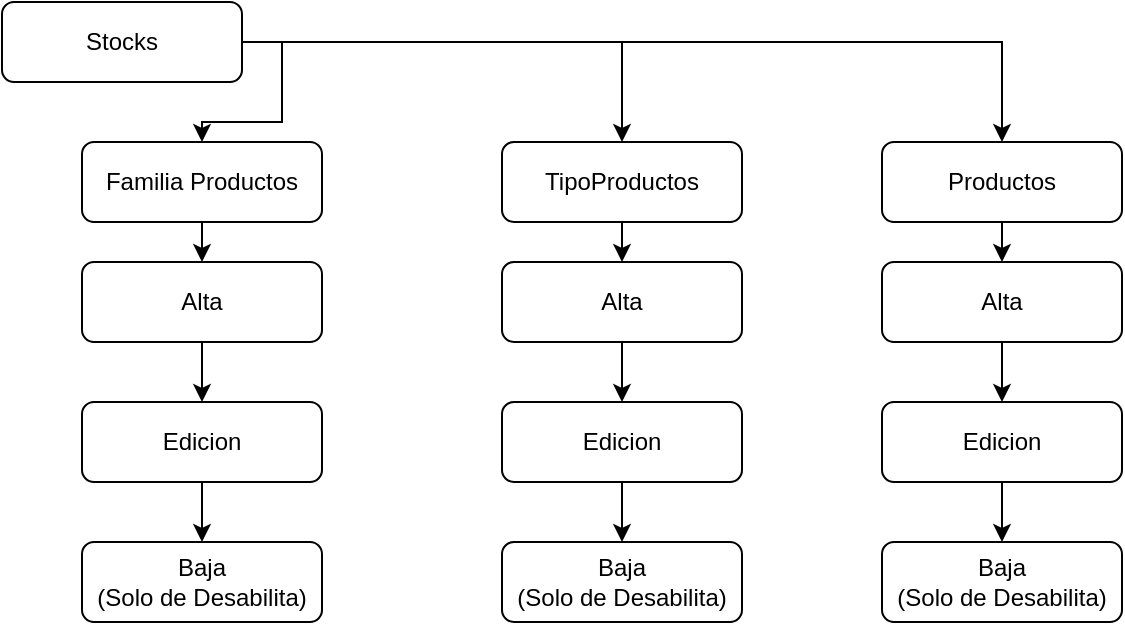 <mxfile version="21.6.9" type="github">
  <diagram id="C5RBs43oDa-KdzZeNtuy" name="Page-1">
    <mxGraphModel dx="1434" dy="729" grid="1" gridSize="10" guides="1" tooltips="1" connect="1" arrows="1" fold="1" page="1" pageScale="1" pageWidth="827" pageHeight="1169" math="0" shadow="0">
      <root>
        <mxCell id="WIyWlLk6GJQsqaUBKTNV-0" />
        <mxCell id="WIyWlLk6GJQsqaUBKTNV-1" parent="WIyWlLk6GJQsqaUBKTNV-0" />
        <mxCell id="6Mvpwx36Kyq_BM4_CDGC-3" style="edgeStyle=orthogonalEdgeStyle;rounded=0;orthogonalLoop=1;jettySize=auto;html=1;exitX=1;exitY=0.5;exitDx=0;exitDy=0;entryX=0.5;entryY=0;entryDx=0;entryDy=0;" parent="WIyWlLk6GJQsqaUBKTNV-1" source="WIyWlLk6GJQsqaUBKTNV-3" target="6Mvpwx36Kyq_BM4_CDGC-0" edge="1">
          <mxGeometry relative="1" as="geometry" />
        </mxCell>
        <mxCell id="6Mvpwx36Kyq_BM4_CDGC-4" style="edgeStyle=orthogonalEdgeStyle;rounded=0;orthogonalLoop=1;jettySize=auto;html=1;exitX=1;exitY=0.5;exitDx=0;exitDy=0;entryX=0.5;entryY=0;entryDx=0;entryDy=0;" parent="WIyWlLk6GJQsqaUBKTNV-1" source="WIyWlLk6GJQsqaUBKTNV-3" target="6Mvpwx36Kyq_BM4_CDGC-1" edge="1">
          <mxGeometry relative="1" as="geometry" />
        </mxCell>
        <mxCell id="6Mvpwx36Kyq_BM4_CDGC-5" style="edgeStyle=orthogonalEdgeStyle;rounded=0;orthogonalLoop=1;jettySize=auto;html=1;exitX=1;exitY=0.5;exitDx=0;exitDy=0;entryX=0.5;entryY=0;entryDx=0;entryDy=0;" parent="WIyWlLk6GJQsqaUBKTNV-1" source="WIyWlLk6GJQsqaUBKTNV-3" target="6Mvpwx36Kyq_BM4_CDGC-2" edge="1">
          <mxGeometry relative="1" as="geometry" />
        </mxCell>
        <mxCell id="WIyWlLk6GJQsqaUBKTNV-3" value="Stocks" style="rounded=1;whiteSpace=wrap;html=1;fontSize=12;glass=0;strokeWidth=1;shadow=0;" parent="WIyWlLk6GJQsqaUBKTNV-1" vertex="1">
          <mxGeometry x="30" y="130" width="120" height="40" as="geometry" />
        </mxCell>
        <mxCell id="6Mvpwx36Kyq_BM4_CDGC-15" style="edgeStyle=orthogonalEdgeStyle;rounded=0;orthogonalLoop=1;jettySize=auto;html=1;exitX=0.5;exitY=1;exitDx=0;exitDy=0;entryX=0.5;entryY=0;entryDx=0;entryDy=0;" parent="WIyWlLk6GJQsqaUBKTNV-1" source="6Mvpwx36Kyq_BM4_CDGC-0" target="6Mvpwx36Kyq_BM4_CDGC-6" edge="1">
          <mxGeometry relative="1" as="geometry" />
        </mxCell>
        <mxCell id="6Mvpwx36Kyq_BM4_CDGC-0" value="Familia Productos" style="rounded=1;whiteSpace=wrap;html=1;" parent="WIyWlLk6GJQsqaUBKTNV-1" vertex="1">
          <mxGeometry x="70" y="200" width="120" height="40" as="geometry" />
        </mxCell>
        <mxCell id="6Mvpwx36Kyq_BM4_CDGC-18" style="edgeStyle=orthogonalEdgeStyle;rounded=0;orthogonalLoop=1;jettySize=auto;html=1;exitX=0.5;exitY=1;exitDx=0;exitDy=0;entryX=0.5;entryY=0;entryDx=0;entryDy=0;" parent="WIyWlLk6GJQsqaUBKTNV-1" source="6Mvpwx36Kyq_BM4_CDGC-1" target="6Mvpwx36Kyq_BM4_CDGC-9" edge="1">
          <mxGeometry relative="1" as="geometry" />
        </mxCell>
        <mxCell id="6Mvpwx36Kyq_BM4_CDGC-1" value="TipoProductos" style="rounded=1;whiteSpace=wrap;html=1;" parent="WIyWlLk6GJQsqaUBKTNV-1" vertex="1">
          <mxGeometry x="280" y="200" width="120" height="40" as="geometry" />
        </mxCell>
        <mxCell id="6Mvpwx36Kyq_BM4_CDGC-21" style="edgeStyle=orthogonalEdgeStyle;rounded=0;orthogonalLoop=1;jettySize=auto;html=1;exitX=0.5;exitY=1;exitDx=0;exitDy=0;entryX=0.5;entryY=0;entryDx=0;entryDy=0;" parent="WIyWlLk6GJQsqaUBKTNV-1" source="6Mvpwx36Kyq_BM4_CDGC-2" target="6Mvpwx36Kyq_BM4_CDGC-12" edge="1">
          <mxGeometry relative="1" as="geometry" />
        </mxCell>
        <mxCell id="6Mvpwx36Kyq_BM4_CDGC-2" value="Productos" style="rounded=1;whiteSpace=wrap;html=1;" parent="WIyWlLk6GJQsqaUBKTNV-1" vertex="1">
          <mxGeometry x="470" y="200" width="120" height="40" as="geometry" />
        </mxCell>
        <mxCell id="6Mvpwx36Kyq_BM4_CDGC-16" style="edgeStyle=orthogonalEdgeStyle;rounded=0;orthogonalLoop=1;jettySize=auto;html=1;exitX=0.5;exitY=1;exitDx=0;exitDy=0;entryX=0.5;entryY=0;entryDx=0;entryDy=0;" parent="WIyWlLk6GJQsqaUBKTNV-1" source="6Mvpwx36Kyq_BM4_CDGC-6" target="6Mvpwx36Kyq_BM4_CDGC-7" edge="1">
          <mxGeometry relative="1" as="geometry" />
        </mxCell>
        <mxCell id="6Mvpwx36Kyq_BM4_CDGC-6" value="Alta" style="rounded=1;whiteSpace=wrap;html=1;" parent="WIyWlLk6GJQsqaUBKTNV-1" vertex="1">
          <mxGeometry x="70" y="260" width="120" height="40" as="geometry" />
        </mxCell>
        <mxCell id="6Mvpwx36Kyq_BM4_CDGC-17" style="edgeStyle=orthogonalEdgeStyle;rounded=0;orthogonalLoop=1;jettySize=auto;html=1;exitX=0.5;exitY=1;exitDx=0;exitDy=0;entryX=0.5;entryY=0;entryDx=0;entryDy=0;" parent="WIyWlLk6GJQsqaUBKTNV-1" source="6Mvpwx36Kyq_BM4_CDGC-7" target="6Mvpwx36Kyq_BM4_CDGC-8" edge="1">
          <mxGeometry relative="1" as="geometry" />
        </mxCell>
        <mxCell id="6Mvpwx36Kyq_BM4_CDGC-7" value="Edicion" style="rounded=1;whiteSpace=wrap;html=1;" parent="WIyWlLk6GJQsqaUBKTNV-1" vertex="1">
          <mxGeometry x="70" y="330" width="120" height="40" as="geometry" />
        </mxCell>
        <mxCell id="6Mvpwx36Kyq_BM4_CDGC-8" value="&lt;div&gt;Baja&lt;/div&gt;&lt;div&gt;(Solo de Desabilita)&lt;br&gt;&lt;/div&gt;" style="rounded=1;whiteSpace=wrap;html=1;" parent="WIyWlLk6GJQsqaUBKTNV-1" vertex="1">
          <mxGeometry x="70" y="400" width="120" height="40" as="geometry" />
        </mxCell>
        <mxCell id="6Mvpwx36Kyq_BM4_CDGC-19" style="edgeStyle=orthogonalEdgeStyle;rounded=0;orthogonalLoop=1;jettySize=auto;html=1;exitX=0.5;exitY=1;exitDx=0;exitDy=0;entryX=0.5;entryY=0;entryDx=0;entryDy=0;" parent="WIyWlLk6GJQsqaUBKTNV-1" source="6Mvpwx36Kyq_BM4_CDGC-9" target="6Mvpwx36Kyq_BM4_CDGC-10" edge="1">
          <mxGeometry relative="1" as="geometry" />
        </mxCell>
        <mxCell id="6Mvpwx36Kyq_BM4_CDGC-9" value="Alta" style="rounded=1;whiteSpace=wrap;html=1;" parent="WIyWlLk6GJQsqaUBKTNV-1" vertex="1">
          <mxGeometry x="280" y="260" width="120" height="40" as="geometry" />
        </mxCell>
        <mxCell id="6Mvpwx36Kyq_BM4_CDGC-20" style="edgeStyle=orthogonalEdgeStyle;rounded=0;orthogonalLoop=1;jettySize=auto;html=1;exitX=0.5;exitY=1;exitDx=0;exitDy=0;entryX=0.5;entryY=0;entryDx=0;entryDy=0;" parent="WIyWlLk6GJQsqaUBKTNV-1" source="6Mvpwx36Kyq_BM4_CDGC-10" target="6Mvpwx36Kyq_BM4_CDGC-11" edge="1">
          <mxGeometry relative="1" as="geometry" />
        </mxCell>
        <mxCell id="6Mvpwx36Kyq_BM4_CDGC-10" value="Edicion" style="rounded=1;whiteSpace=wrap;html=1;" parent="WIyWlLk6GJQsqaUBKTNV-1" vertex="1">
          <mxGeometry x="280" y="330" width="120" height="40" as="geometry" />
        </mxCell>
        <mxCell id="6Mvpwx36Kyq_BM4_CDGC-11" value="&lt;div&gt;Baja&lt;/div&gt;&lt;div&gt;(Solo de Desabilita)&lt;br&gt;&lt;/div&gt;" style="rounded=1;whiteSpace=wrap;html=1;" parent="WIyWlLk6GJQsqaUBKTNV-1" vertex="1">
          <mxGeometry x="280" y="400" width="120" height="40" as="geometry" />
        </mxCell>
        <mxCell id="6Mvpwx36Kyq_BM4_CDGC-22" style="edgeStyle=orthogonalEdgeStyle;rounded=0;orthogonalLoop=1;jettySize=auto;html=1;exitX=0.5;exitY=1;exitDx=0;exitDy=0;entryX=0.5;entryY=0;entryDx=0;entryDy=0;" parent="WIyWlLk6GJQsqaUBKTNV-1" source="6Mvpwx36Kyq_BM4_CDGC-12" target="6Mvpwx36Kyq_BM4_CDGC-13" edge="1">
          <mxGeometry relative="1" as="geometry" />
        </mxCell>
        <mxCell id="6Mvpwx36Kyq_BM4_CDGC-12" value="Alta" style="rounded=1;whiteSpace=wrap;html=1;" parent="WIyWlLk6GJQsqaUBKTNV-1" vertex="1">
          <mxGeometry x="470" y="260" width="120" height="40" as="geometry" />
        </mxCell>
        <mxCell id="6Mvpwx36Kyq_BM4_CDGC-23" style="edgeStyle=orthogonalEdgeStyle;rounded=0;orthogonalLoop=1;jettySize=auto;html=1;exitX=0.5;exitY=1;exitDx=0;exitDy=0;entryX=0.5;entryY=0;entryDx=0;entryDy=0;" parent="WIyWlLk6GJQsqaUBKTNV-1" source="6Mvpwx36Kyq_BM4_CDGC-13" target="6Mvpwx36Kyq_BM4_CDGC-14" edge="1">
          <mxGeometry relative="1" as="geometry" />
        </mxCell>
        <mxCell id="6Mvpwx36Kyq_BM4_CDGC-13" value="Edicion" style="rounded=1;whiteSpace=wrap;html=1;" parent="WIyWlLk6GJQsqaUBKTNV-1" vertex="1">
          <mxGeometry x="470" y="330" width="120" height="40" as="geometry" />
        </mxCell>
        <mxCell id="6Mvpwx36Kyq_BM4_CDGC-14" value="&lt;div&gt;Baja&lt;/div&gt;&lt;div&gt;(Solo de Desabilita)&lt;br&gt;&lt;/div&gt;" style="rounded=1;whiteSpace=wrap;html=1;" parent="WIyWlLk6GJQsqaUBKTNV-1" vertex="1">
          <mxGeometry x="470" y="400" width="120" height="40" as="geometry" />
        </mxCell>
      </root>
    </mxGraphModel>
  </diagram>
</mxfile>
